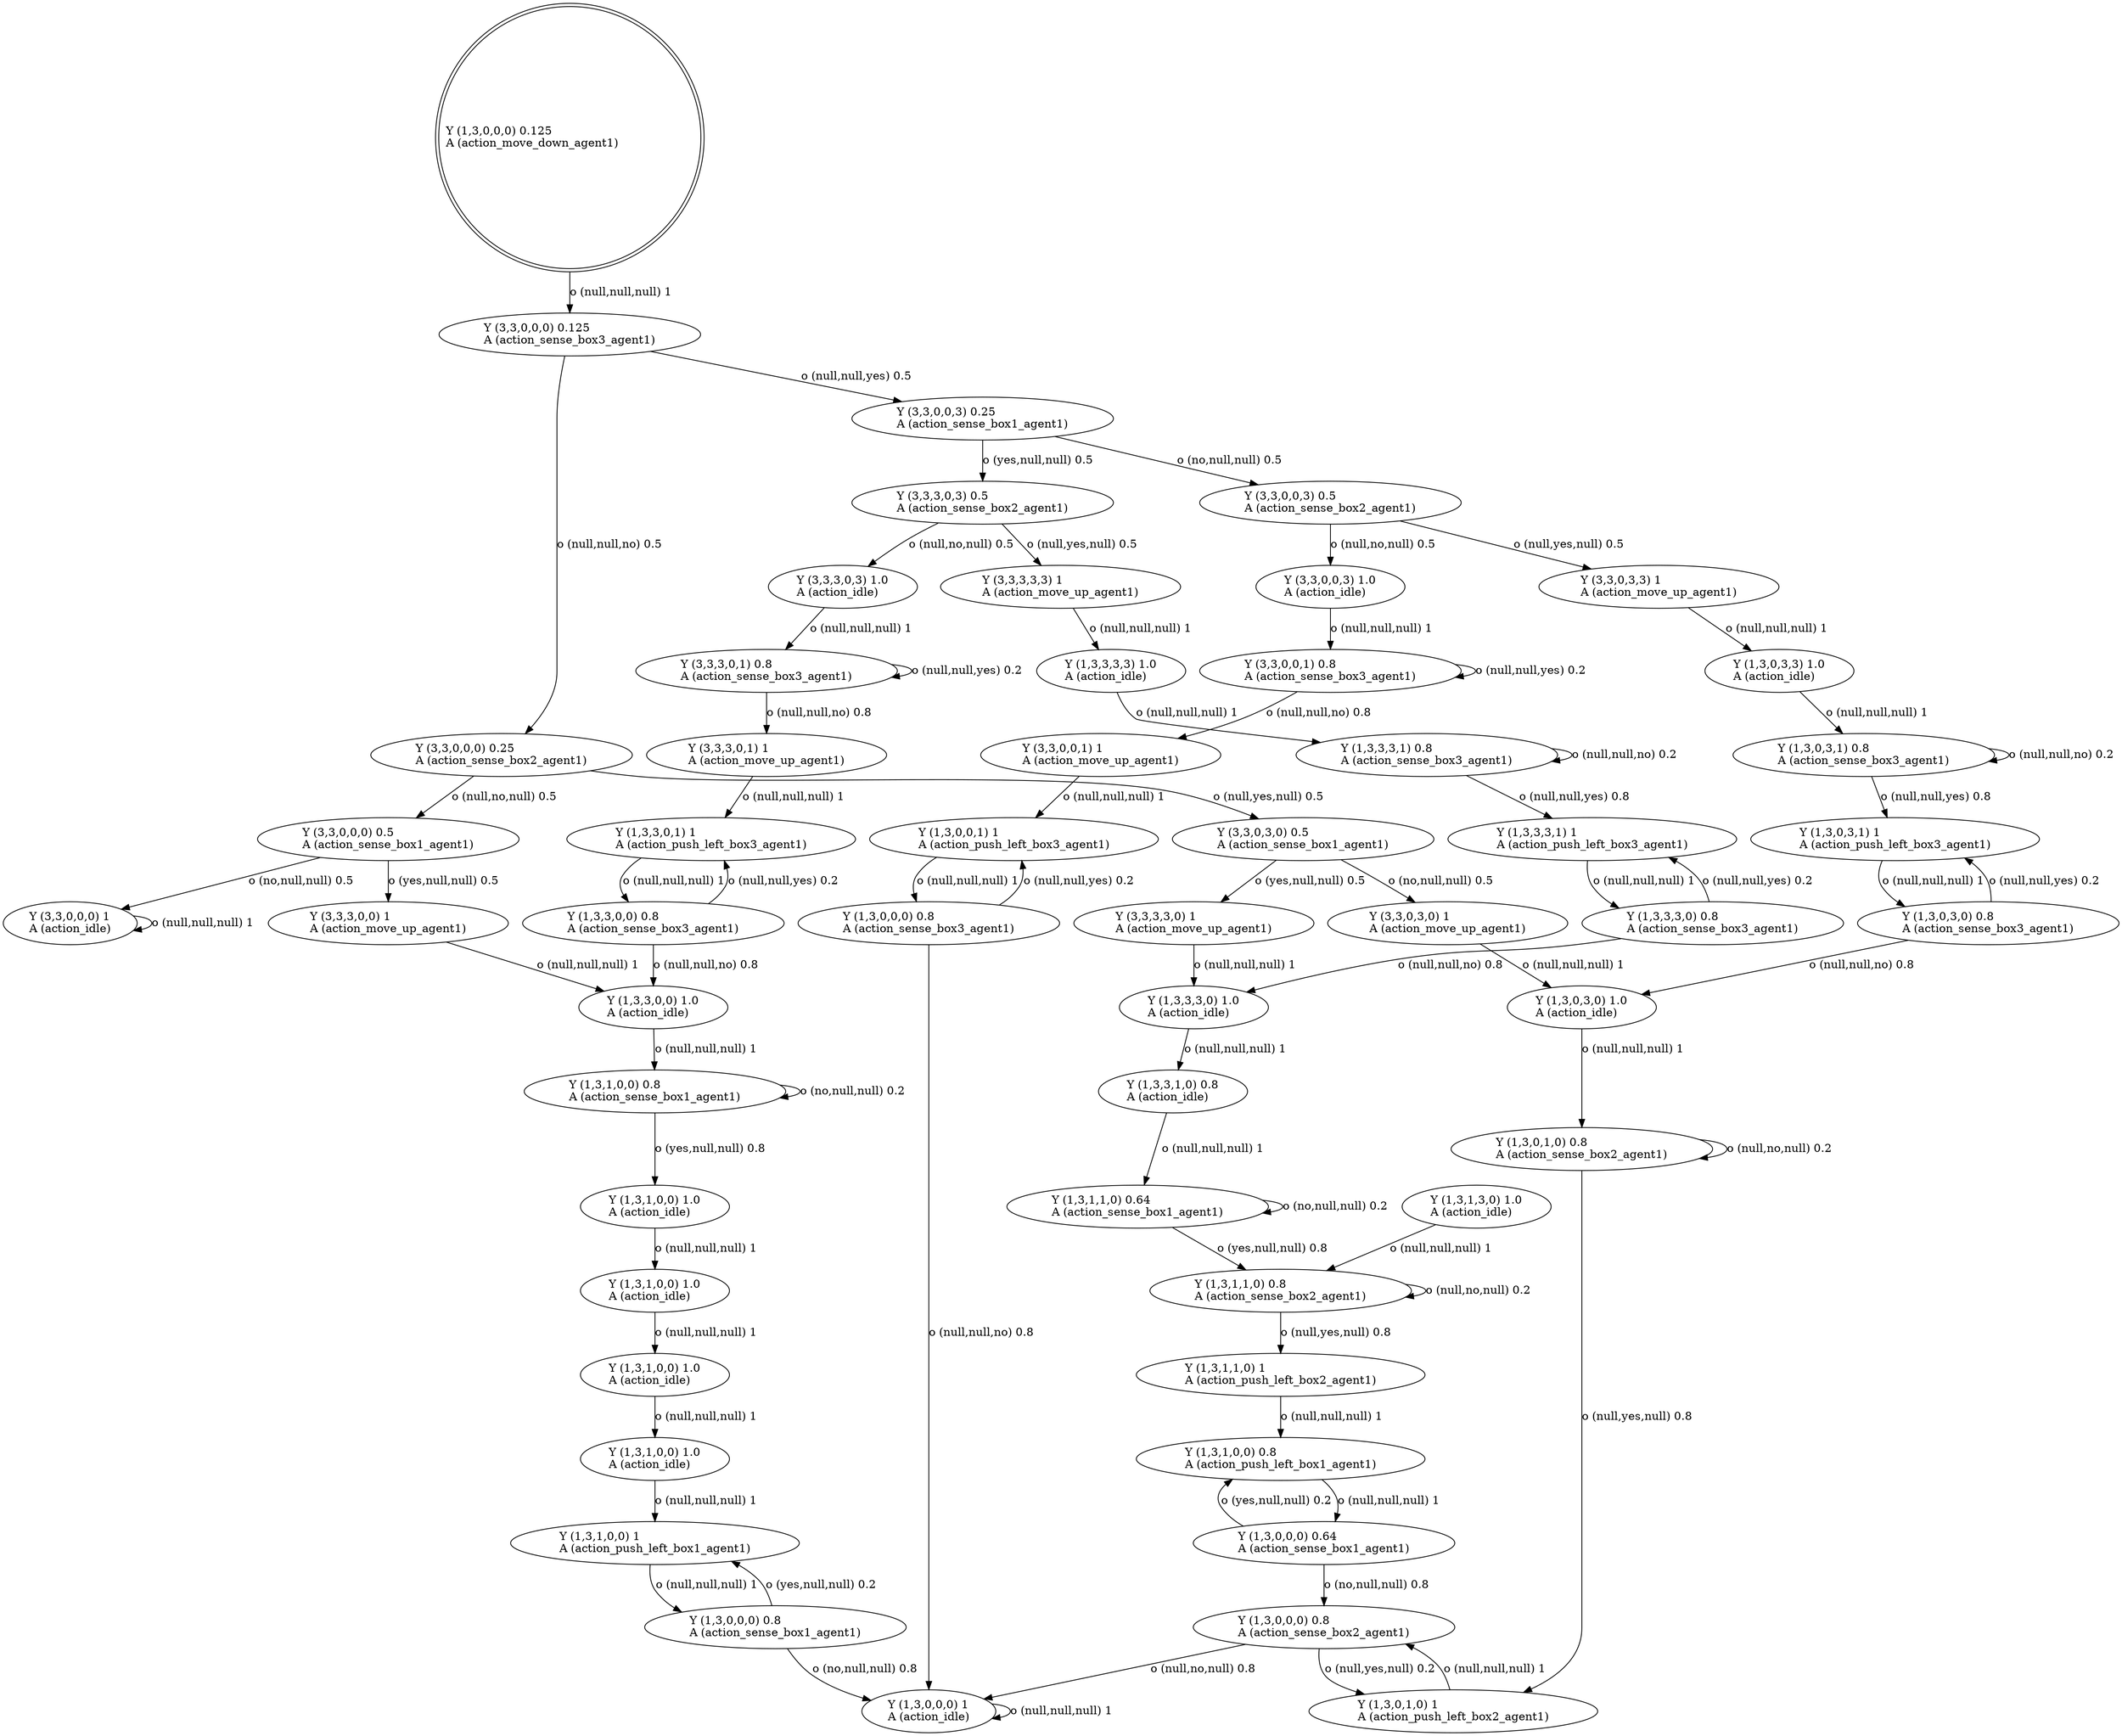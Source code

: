 digraph "G" {
root [label="Y (1,3,0,0,0) 0.125\lA (action_move_down_agent1)\l", labeljust="l", shape=doublecircle];
x0row2 [label="Y (3,3,0,0,0) 0.125\lA (action_sense_box3_agent1)\l"];
x0row19 [label="Y (3,3,0,0,3) 0.25\lA (action_sense_box1_agent1)\l"];
x0row20 [label="Y (3,3,0,0,0) 0.25\lA (action_sense_box2_agent1)\l"];
x0row26 [label="Y (3,3,3,0,3) 0.5\lA (action_sense_box2_agent1)\l"];
x0row27 [label="Y (3,3,0,0,3) 0.5\lA (action_sense_box2_agent1)\l"];
x0row42 [label="Y (3,3,3,3,3) 1\lA (action_move_up_agent1)\l"];
x0row43 [label="Y (3,3,3,0,3) 1.0\lA (action_idle)\l"];
x0row54 [label="Y (1,3,3,3,3) 1.0\lA (action_idle)\l"];
x0row63 [label="Y (1,3,3,3,1) 0.8\lA (action_sense_box3_agent1)\l"];
x0row70 [label="Y (1,3,3,3,1) 1\lA (action_push_left_box3_agent1)\l"];
x0row78 [label="Y (1,3,3,3,0) 0.8\lA (action_sense_box3_agent1)\l"];
x0row86 [label="Y (1,3,3,3,0) 1.0\lA (action_idle)\l"];
x0row89 [label="Y (3,3,3,3,0) 1\lA (action_move_up_agent1)\l"];
x0row93 [label="Y (1,3,3,1,0) 0.8\lA (action_idle)\l"];
x0row97 [label="Y (1,3,1,1,0) 0.64\lA (action_sense_box1_agent1)\l"];
x0row106 [label="Y (1,3,1,1,0) 0.8\lA (action_sense_box2_agent1)\l"];
x0row117 [label="Y (1,3,1,1,0) 1\lA (action_push_left_box2_agent1)\l"];
x0row118 [label="Y (1,3,1,3,0) 1.0\lA (action_idle)\l"];
x0row122 [label="Y (1,3,1,0,0) 0.8\lA (action_push_left_box1_agent1)\l"];
x0row132 [label="Y (1,3,1,0,0) 1\lA (action_push_left_box1_agent1)\l"];
x0row133 [label="Y (1,3,0,0,0) 0.64\lA (action_sense_box1_agent1)\l"];
x0row137 [label="Y (1,3,0,0,0) 0.8\lA (action_sense_box2_agent1)\l"];
x0row140 [label="Y (1,3,0,0,0) 0.8\lA (action_sense_box1_agent1)\l"];
x0row147 [label="Y (1,3,0,1,0) 1\lA (action_push_left_box2_agent1)\l"];
x0row148 [label="Y (1,3,0,0,0) 1\lA (action_idle)\l"];
x0row154 [label="Y (3,3,0,0,0) 1\lA (action_idle)\l"];
x0row169 [label="Y (3,3,3,0,1) 0.8\lA (action_sense_box3_agent1)\l"];
x0row177 [label="Y (3,3,3,0,1) 1\lA (action_move_up_agent1)\l"];
x0row183 [label="Y (1,3,3,0,1) 1\lA (action_push_left_box3_agent1)\l"];
x0row189 [label="Y (1,3,3,0,0) 0.8\lA (action_sense_box3_agent1)\l"];
x0row196 [label="Y (1,3,3,0,0) 1.0\lA (action_idle)\l"];
x0row198 [label="Y (3,3,3,0,0) 1\lA (action_move_up_agent1)\l"];
x0row199 [label="Y (1,3,1,0,0) 0.8\lA (action_sense_box1_agent1)\l"];
x0row221 [label="Y (3,3,0,3,3) 1\lA (action_move_up_agent1)\l"];
x0row222 [label="Y (3,3,0,0,3) 1.0\lA (action_idle)\l"];
x0row231 [label="Y (1,3,0,3,3) 1.0\lA (action_idle)\l"];
x0row238 [label="Y (1,3,0,3,1) 0.8\lA (action_sense_box3_agent1)\l"];
x0row244 [label="Y (1,3,0,3,1) 1\lA (action_push_left_box3_agent1)\l"];
x0row251 [label="Y (1,3,0,3,0) 0.8\lA (action_sense_box3_agent1)\l"];
x0row258 [label="Y (1,3,0,3,0) 1.0\lA (action_idle)\l"];
x0row261 [label="Y (3,3,0,3,0) 1\lA (action_move_up_agent1)\l"];
x0row264 [label="Y (1,3,0,1,0) 0.8\lA (action_sense_box2_agent1)\l"];
x0row276 [label="Y (3,3,0,0,1) 0.8\lA (action_sense_box3_agent1)\l"];
x0row282 [label="Y (3,3,0,0,1) 1\lA (action_move_up_agent1)\l"];
x0row287 [label="Y (1,3,0,0,1) 1\lA (action_push_left_box3_agent1)\l"];
x0row291 [label="Y (1,3,0,0,0) 0.8\lA (action_sense_box3_agent1)\l"];
x0row304 [label="Y (3,3,0,3,0) 0.5\lA (action_sense_box1_agent1)\l"];
x0row305 [label="Y (3,3,0,0,0) 0.5\lA (action_sense_box1_agent1)\l"];
x0row132_noop_0 [label="Y (1,3,1,0,0) 1.0\lA (action_idle)\l"];
x0row132_noop_1 [label="Y (1,3,1,0,0) 1.0\lA (action_idle)\l"];
x0row132_noop_2 [label="Y (1,3,1,0,0) 1.0\lA (action_idle)\l"];
x0row132_noop_3 [label="Y (1,3,1,0,0) 1.0\lA (action_idle)\l"];
root -> x0row2  [key=0, label="o (null,null,null) 1\l"];
x0row2 -> x0row19  [key=0, label="o (null,null,yes) 0.5\l"];
x0row2 -> x0row20  [key=0, label="o (null,null,no) 0.5\l"];
x0row19 -> x0row26  [key=0, label="o (yes,null,null) 0.5\l"];
x0row19 -> x0row27  [key=0, label="o (no,null,null) 0.5\l"];
x0row20 -> x0row304  [key=0, label="o (null,yes,null) 0.5\l"];
x0row20 -> x0row305  [key=0, label="o (null,no,null) 0.5\l"];
x0row26 -> x0row42  [key=0, label="o (null,yes,null) 0.5\l"];
x0row26 -> x0row43  [key=0, label="o (null,no,null) 0.5\l"];
x0row27 -> x0row221  [key=0, label="o (null,yes,null) 0.5\l"];
x0row27 -> x0row222  [key=0, label="o (null,no,null) 0.5\l"];
x0row42 -> x0row54  [key=0, label="o (null,null,null) 1\l"];
x0row43 -> x0row169  [key=0, label="o (null,null,null) 1\l"];
x0row54 -> x0row63  [key=0, label="o (null,null,null) 1\l"];
x0row63 -> x0row70  [key=0, label="o (null,null,yes) 0.8\l"];
x0row63 -> x0row63  [key=0, label="o (null,null,no) 0.2\l"];
x0row70 -> x0row78  [key=0, label="o (null,null,null) 1\l"];
x0row78 -> x0row70  [key=0, label="o (null,null,yes) 0.2\l"];
x0row78 -> x0row86  [key=0, label="o (null,null,no) 0.8\l"];
x0row86 -> x0row93  [key=0, label="o (null,null,null) 1\l"];
x0row89 -> x0row86  [key=0, label="o (null,null,null) 1\l"];
x0row93 -> x0row97  [key=0, label="o (null,null,null) 1\l"];
x0row97 -> x0row106  [key=0, label="o (yes,null,null) 0.8\l"];
x0row97 -> x0row97  [key=0, label="o (no,null,null) 0.2\l"];
x0row106 -> x0row117  [key=0, label="o (null,yes,null) 0.8\l"];
x0row106 -> x0row106  [key=0, label="o (null,no,null) 0.2\l"];
x0row117 -> x0row122  [key=0, label="o (null,null,null) 1\l"];
x0row118 -> x0row106  [key=0, label="o (null,null,null) 1\l"];
x0row122 -> x0row133  [key=0, label="o (null,null,null) 1\l"];
x0row132 -> x0row140  [key=0, label="o (null,null,null) 1\l"];
x0row133 -> x0row122  [key=0, label="o (yes,null,null) 0.2\l"];
x0row133 -> x0row137  [key=0, label="o (no,null,null) 0.8\l"];
x0row137 -> x0row147  [key=0, label="o (null,yes,null) 0.2\l"];
x0row137 -> x0row148  [key=0, label="o (null,no,null) 0.8\l"];
x0row140 -> x0row132  [key=0, label="o (yes,null,null) 0.2\l"];
x0row140 -> x0row148  [key=0, label="o (no,null,null) 0.8\l"];
x0row147 -> x0row137  [key=0, label="o (null,null,null) 1\l"];
x0row148 -> x0row148  [key=0, label="o (null,null,null) 1\l"];
x0row154 -> x0row154  [key=0, label="o (null,null,null) 1\l"];
x0row169 -> x0row177  [key=0, label="o (null,null,no) 0.8\l"];
x0row169 -> x0row169  [key=0, label="o (null,null,yes) 0.2\l"];
x0row177 -> x0row183  [key=0, label="o (null,null,null) 1\l"];
x0row183 -> x0row189  [key=0, label="o (null,null,null) 1\l"];
x0row189 -> x0row183  [key=0, label="o (null,null,yes) 0.2\l"];
x0row189 -> x0row196  [key=0, label="o (null,null,no) 0.8\l"];
x0row196 -> x0row199  [key=0, label="o (null,null,null) 1\l"];
x0row198 -> x0row196  [key=0, label="o (null,null,null) 1\l"];
x0row199 -> x0row132_noop_0  [key=0, label="o (yes,null,null) 0.8\l"];
x0row199 -> x0row199  [key=0, label="o (no,null,null) 0.2\l"];
x0row221 -> x0row231  [key=0, label="o (null,null,null) 1\l"];
x0row222 -> x0row276  [key=0, label="o (null,null,null) 1\l"];
x0row231 -> x0row238  [key=0, label="o (null,null,null) 1\l"];
x0row238 -> x0row244  [key=0, label="o (null,null,yes) 0.8\l"];
x0row238 -> x0row238  [key=0, label="o (null,null,no) 0.2\l"];
x0row244 -> x0row251  [key=0, label="o (null,null,null) 1\l"];
x0row251 -> x0row244  [key=0, label="o (null,null,yes) 0.2\l"];
x0row251 -> x0row258  [key=0, label="o (null,null,no) 0.8\l"];
x0row258 -> x0row264  [key=0, label="o (null,null,null) 1\l"];
x0row261 -> x0row258  [key=0, label="o (null,null,null) 1\l"];
x0row264 -> x0row147  [key=0, label="o (null,yes,null) 0.8\l"];
x0row264 -> x0row264  [key=0, label="o (null,no,null) 0.2\l"];
x0row276 -> x0row282  [key=0, label="o (null,null,no) 0.8\l"];
x0row276 -> x0row276  [key=0, label="o (null,null,yes) 0.2\l"];
x0row282 -> x0row287  [key=0, label="o (null,null,null) 1\l"];
x0row287 -> x0row291  [key=0, label="o (null,null,null) 1\l"];
x0row291 -> x0row287  [key=0, label="o (null,null,yes) 0.2\l"];
x0row291 -> x0row148  [key=0, label="o (null,null,no) 0.8\l"];
x0row304 -> x0row89  [key=0, label="o (yes,null,null) 0.5\l"];
x0row304 -> x0row261  [key=0, label="o (no,null,null) 0.5\l"];
x0row305 -> x0row198  [key=0, label="o (yes,null,null) 0.5\l"];
x0row305 -> x0row154  [key=0, label="o (no,null,null) 0.5\l"];
x0row132_noop_0 -> x0row132_noop_1  [key=0, label="o (null,null,null) 1\l"];
x0row132_noop_1 -> x0row132_noop_2  [key=0, label="o (null,null,null) 1\l"];
x0row132_noop_2 -> x0row132_noop_3  [key=0, label="o (null,null,null) 1\l"];
x0row132_noop_3 -> x0row132  [key=0, label="o (null,null,null) 1\l"];
}
